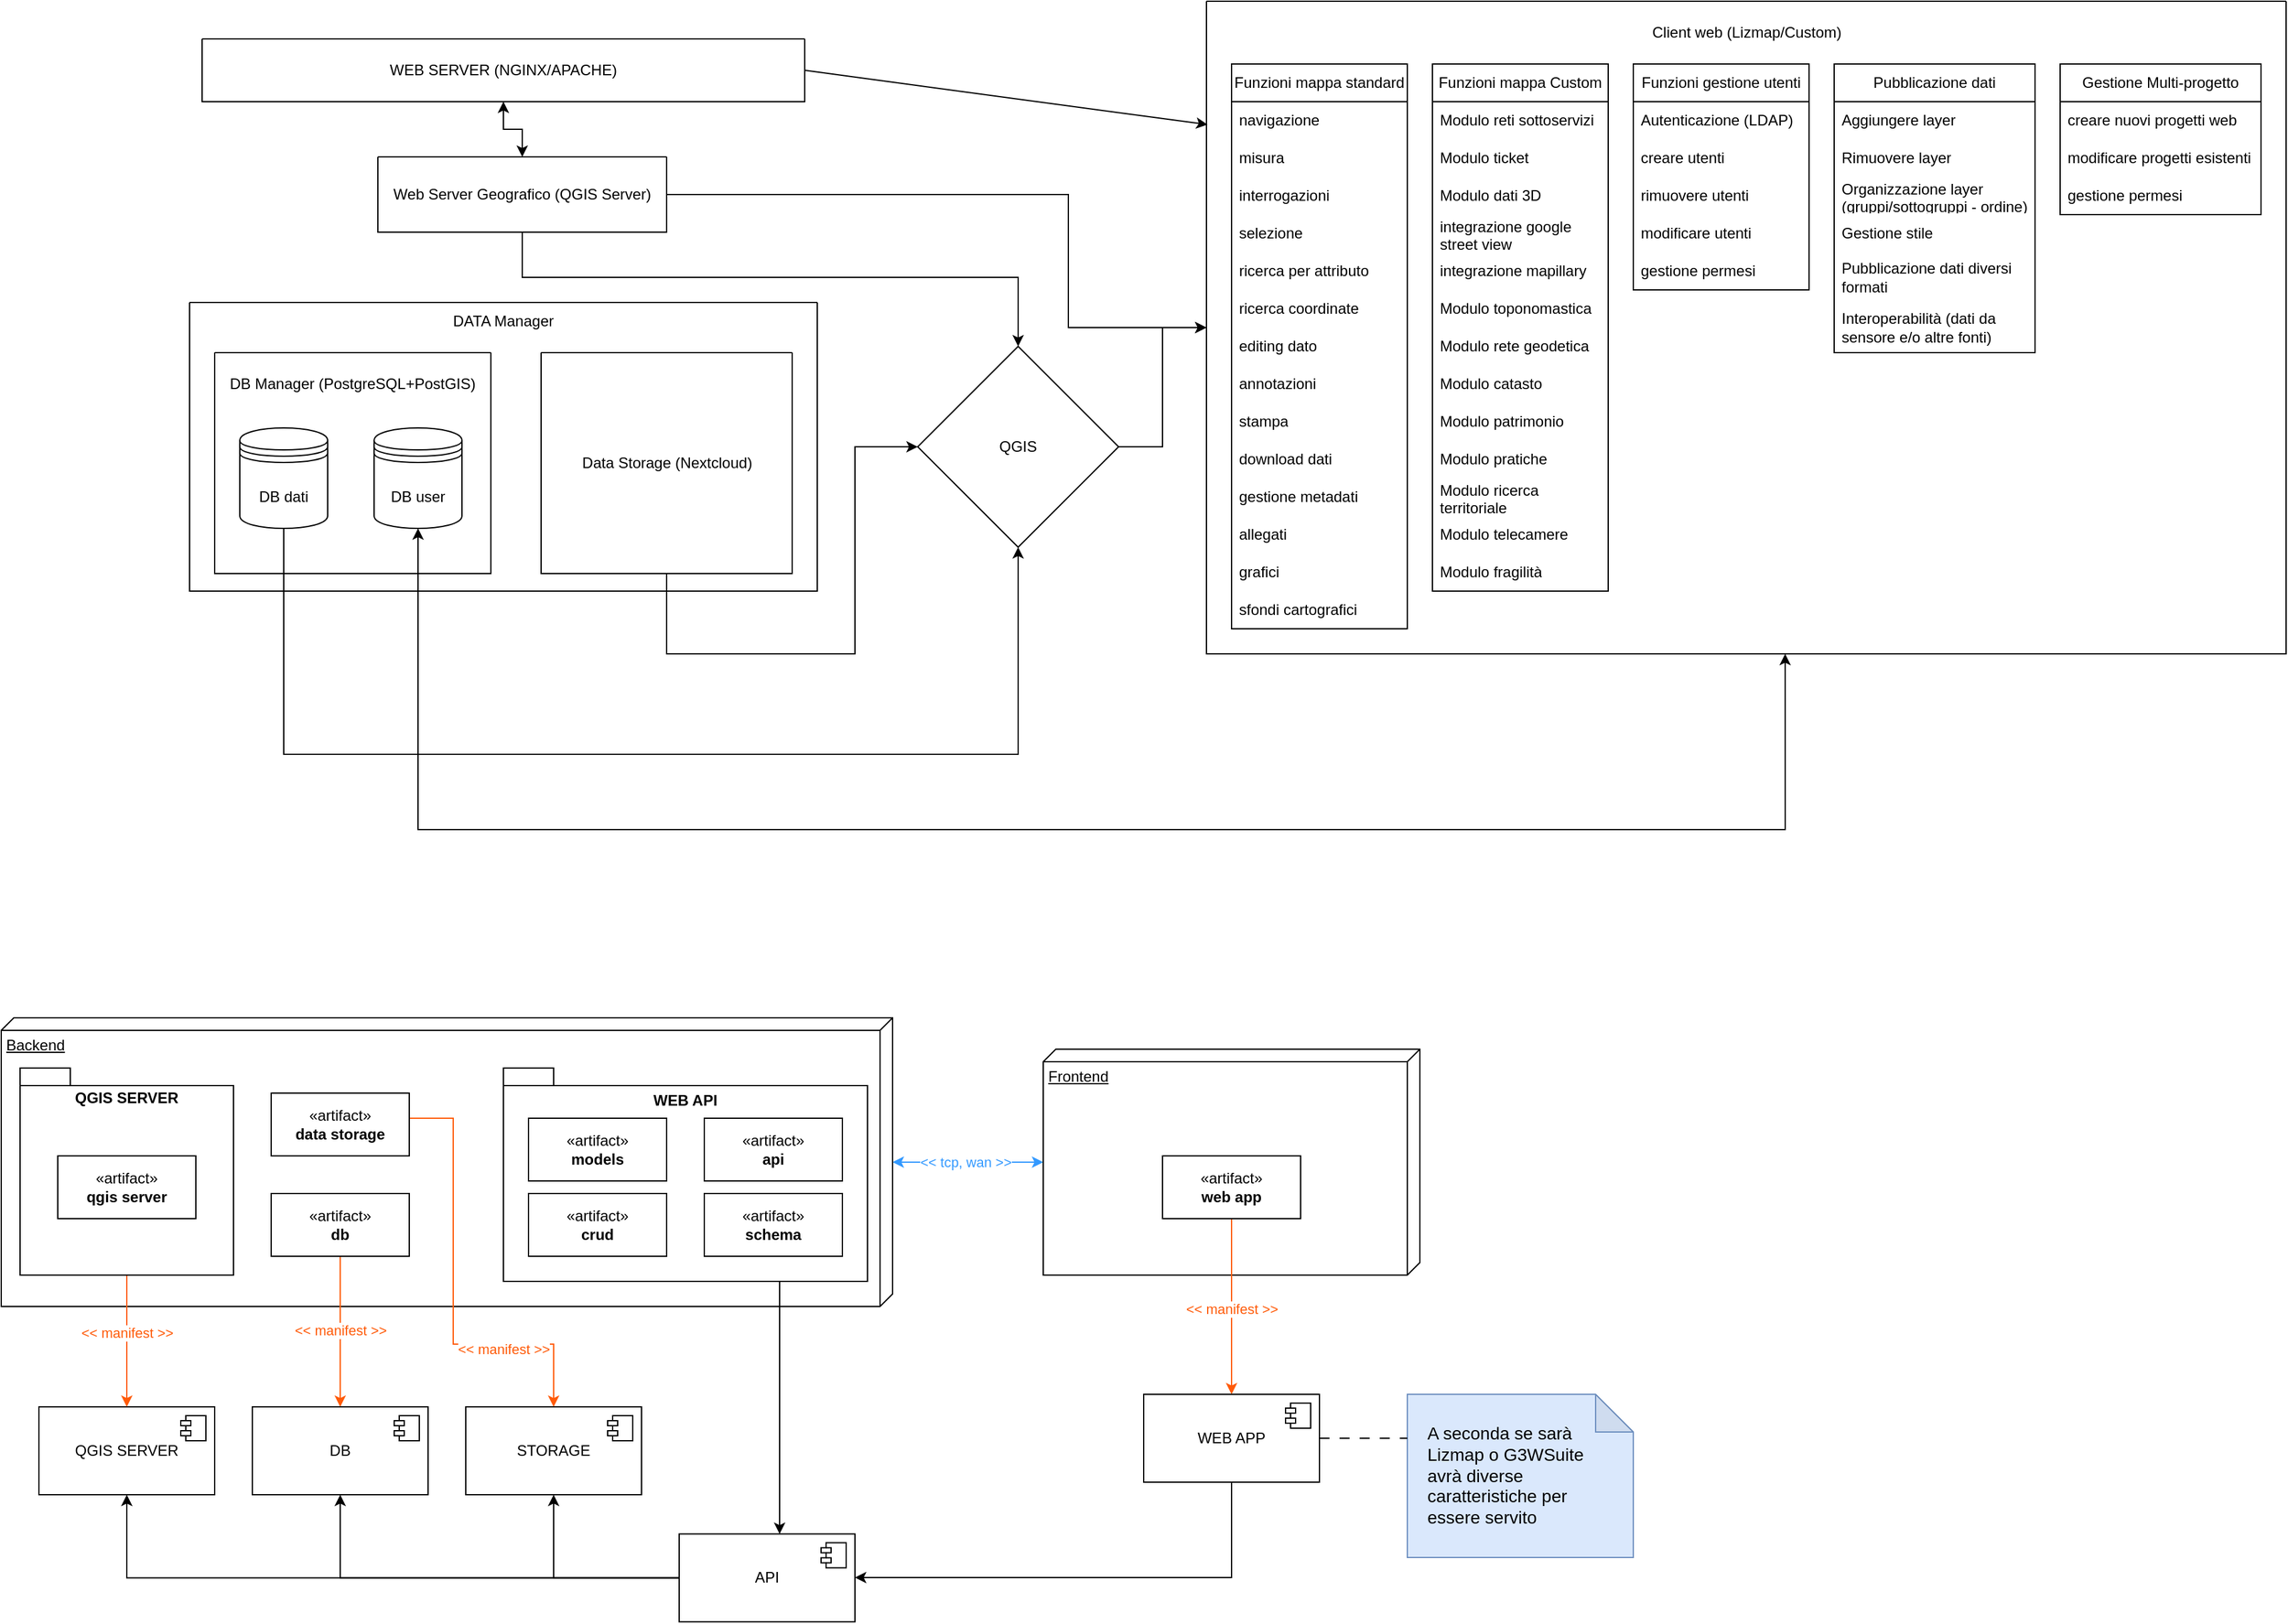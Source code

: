 <mxfile version="24.0.0" type="github">
  <diagram name="Pagina-1" id="i48ExeRKadWt6t5a4j2Q">
    <mxGraphModel dx="3991" dy="1749" grid="1" gridSize="10" guides="1" tooltips="1" connect="1" arrows="1" fold="1" page="1" pageScale="1" pageWidth="827" pageHeight="1569" math="0" shadow="0">
      <root>
        <mxCell id="0" />
        <mxCell id="1" parent="0" />
        <mxCell id="zabEVGcr3_6ABB-obtFV-1" style="edgeStyle=orthogonalEdgeStyle;rounded=0;orthogonalLoop=1;jettySize=auto;html=1;exitX=0.5;exitY=1;exitDx=0;exitDy=0;entryX=0.5;entryY=0;entryDx=0;entryDy=0;startArrow=classic;startFill=1;" parent="1" source="zabEVGcr3_6ABB-obtFV-2" target="zabEVGcr3_6ABB-obtFV-6" edge="1">
          <mxGeometry relative="1" as="geometry" />
        </mxCell>
        <mxCell id="zabEVGcr3_6ABB-obtFV-2" value="" style="swimlane;startSize=0;" parent="1" vertex="1">
          <mxGeometry x="50" y="140" width="480" height="50" as="geometry">
            <mxRectangle x="40" y="40" width="50" height="40" as="alternateBounds" />
          </mxGeometry>
        </mxCell>
        <mxCell id="zabEVGcr3_6ABB-obtFV-3" value="WEB SERVER (NGINX/APACHE)" style="text;html=1;align=center;verticalAlign=middle;whiteSpace=wrap;rounded=0;" parent="zabEVGcr3_6ABB-obtFV-2" vertex="1">
          <mxGeometry x="10" y="10" width="460" height="30" as="geometry" />
        </mxCell>
        <mxCell id="zabEVGcr3_6ABB-obtFV-4" style="edgeStyle=orthogonalEdgeStyle;rounded=0;orthogonalLoop=1;jettySize=auto;html=1;exitX=0.5;exitY=1;exitDx=0;exitDy=0;entryX=0.5;entryY=0;entryDx=0;entryDy=0;" parent="1" source="zabEVGcr3_6ABB-obtFV-6" target="zabEVGcr3_6ABB-obtFV-66" edge="1">
          <mxGeometry relative="1" as="geometry">
            <Array as="points">
              <mxPoint x="305" y="330" />
              <mxPoint x="700" y="330" />
            </Array>
          </mxGeometry>
        </mxCell>
        <mxCell id="zabEVGcr3_6ABB-obtFV-5" style="edgeStyle=orthogonalEdgeStyle;rounded=0;orthogonalLoop=1;jettySize=auto;html=1;exitX=1;exitY=0.5;exitDx=0;exitDy=0;entryX=0;entryY=0.5;entryDx=0;entryDy=0;" parent="1" source="zabEVGcr3_6ABB-obtFV-6" target="zabEVGcr3_6ABB-obtFV-18" edge="1">
          <mxGeometry relative="1" as="geometry">
            <Array as="points">
              <mxPoint x="740" y="264" />
              <mxPoint x="740" y="370" />
            </Array>
          </mxGeometry>
        </mxCell>
        <mxCell id="zabEVGcr3_6ABB-obtFV-6" value="" style="swimlane;startSize=0;" parent="1" vertex="1">
          <mxGeometry x="190" y="234" width="230" height="60" as="geometry">
            <mxRectangle x="190" y="234" width="50" height="40" as="alternateBounds" />
          </mxGeometry>
        </mxCell>
        <mxCell id="zabEVGcr3_6ABB-obtFV-7" value="Web Server Geografico (QGIS Server)" style="text;html=1;align=center;verticalAlign=middle;whiteSpace=wrap;rounded=0;" parent="zabEVGcr3_6ABB-obtFV-6" vertex="1">
          <mxGeometry x="5" y="15" width="220" height="30" as="geometry" />
        </mxCell>
        <mxCell id="zabEVGcr3_6ABB-obtFV-8" value="" style="swimlane;startSize=0;" parent="1" vertex="1">
          <mxGeometry x="40" y="350" width="500" height="230" as="geometry">
            <mxRectangle x="40" y="350" width="50" height="40" as="alternateBounds" />
          </mxGeometry>
        </mxCell>
        <mxCell id="zabEVGcr3_6ABB-obtFV-9" value="" style="swimlane;startSize=0;" parent="zabEVGcr3_6ABB-obtFV-8" vertex="1">
          <mxGeometry x="280" y="40" width="200" height="176" as="geometry">
            <mxRectangle x="280" y="40" width="50" height="40" as="alternateBounds" />
          </mxGeometry>
        </mxCell>
        <mxCell id="zabEVGcr3_6ABB-obtFV-10" value="Data Storage (Nextcloud)" style="text;html=1;align=center;verticalAlign=middle;resizable=0;points=[];autosize=1;strokeColor=none;fillColor=none;" parent="zabEVGcr3_6ABB-obtFV-9" vertex="1">
          <mxGeometry x="20" y="73" width="160" height="30" as="geometry" />
        </mxCell>
        <mxCell id="zabEVGcr3_6ABB-obtFV-11" value="" style="swimlane;startSize=0;" parent="zabEVGcr3_6ABB-obtFV-8" vertex="1">
          <mxGeometry x="20" y="40" width="220" height="176" as="geometry" />
        </mxCell>
        <mxCell id="zabEVGcr3_6ABB-obtFV-12" value="" style="shape=datastore;whiteSpace=wrap;html=1;" parent="zabEVGcr3_6ABB-obtFV-11" vertex="1">
          <mxGeometry x="20" y="60" width="70" height="80" as="geometry" />
        </mxCell>
        <mxCell id="zabEVGcr3_6ABB-obtFV-13" value="DB dati" style="text;html=1;align=center;verticalAlign=middle;whiteSpace=wrap;rounded=0;" parent="zabEVGcr3_6ABB-obtFV-11" vertex="1">
          <mxGeometry x="25" y="100" width="60" height="30" as="geometry" />
        </mxCell>
        <mxCell id="zabEVGcr3_6ABB-obtFV-14" value="" style="shape=datastore;whiteSpace=wrap;html=1;" parent="zabEVGcr3_6ABB-obtFV-11" vertex="1">
          <mxGeometry x="127" y="60" width="70" height="80" as="geometry" />
        </mxCell>
        <mxCell id="zabEVGcr3_6ABB-obtFV-15" value="DB user" style="text;html=1;align=center;verticalAlign=middle;whiteSpace=wrap;rounded=0;" parent="zabEVGcr3_6ABB-obtFV-11" vertex="1">
          <mxGeometry x="132" y="100" width="60" height="30" as="geometry" />
        </mxCell>
        <mxCell id="zabEVGcr3_6ABB-obtFV-16" value="DB Manager (PostgreSQL+PostGIS)" style="text;html=1;align=center;verticalAlign=middle;whiteSpace=wrap;rounded=0;" parent="zabEVGcr3_6ABB-obtFV-11" vertex="1">
          <mxGeometry x="10" y="10" width="200" height="30" as="geometry" />
        </mxCell>
        <mxCell id="zabEVGcr3_6ABB-obtFV-17" value="DATA Manager" style="text;html=1;align=center;verticalAlign=middle;whiteSpace=wrap;rounded=0;" parent="zabEVGcr3_6ABB-obtFV-8" vertex="1">
          <mxGeometry x="185" width="130" height="30" as="geometry" />
        </mxCell>
        <mxCell id="zabEVGcr3_6ABB-obtFV-18" value="" style="swimlane;startSize=0;" parent="1" vertex="1">
          <mxGeometry x="850" y="110" width="860" height="520" as="geometry">
            <mxRectangle x="850" y="40" width="50" height="40" as="alternateBounds" />
          </mxGeometry>
        </mxCell>
        <mxCell id="zabEVGcr3_6ABB-obtFV-19" value="Client web (Lizmap/Custom)" style="text;html=1;align=center;verticalAlign=middle;resizable=0;points=[];autosize=1;strokeColor=none;fillColor=none;" parent="zabEVGcr3_6ABB-obtFV-18" vertex="1">
          <mxGeometry x="345" y="10" width="170" height="30" as="geometry" />
        </mxCell>
        <mxCell id="zabEVGcr3_6ABB-obtFV-20" value="Funzioni mappa standard" style="swimlane;fontStyle=0;childLayout=stackLayout;horizontal=1;startSize=30;horizontalStack=0;resizeParent=1;resizeParentMax=0;resizeLast=0;collapsible=1;marginBottom=0;whiteSpace=wrap;html=1;" parent="zabEVGcr3_6ABB-obtFV-18" vertex="1">
          <mxGeometry x="20" y="50" width="140" height="450" as="geometry" />
        </mxCell>
        <mxCell id="zabEVGcr3_6ABB-obtFV-21" value="navigazione" style="text;strokeColor=none;fillColor=none;align=left;verticalAlign=middle;spacingLeft=4;spacingRight=4;overflow=hidden;points=[[0,0.5],[1,0.5]];portConstraint=eastwest;rotatable=0;whiteSpace=wrap;html=1;" parent="zabEVGcr3_6ABB-obtFV-20" vertex="1">
          <mxGeometry y="30" width="140" height="30" as="geometry" />
        </mxCell>
        <mxCell id="zabEVGcr3_6ABB-obtFV-22" value="misura" style="text;strokeColor=none;fillColor=none;align=left;verticalAlign=middle;spacingLeft=4;spacingRight=4;overflow=hidden;points=[[0,0.5],[1,0.5]];portConstraint=eastwest;rotatable=0;whiteSpace=wrap;html=1;" parent="zabEVGcr3_6ABB-obtFV-20" vertex="1">
          <mxGeometry y="60" width="140" height="30" as="geometry" />
        </mxCell>
        <mxCell id="zabEVGcr3_6ABB-obtFV-23" value="interrogazioni" style="text;strokeColor=none;fillColor=none;align=left;verticalAlign=middle;spacingLeft=4;spacingRight=4;overflow=hidden;points=[[0,0.5],[1,0.5]];portConstraint=eastwest;rotatable=0;whiteSpace=wrap;html=1;" parent="zabEVGcr3_6ABB-obtFV-20" vertex="1">
          <mxGeometry y="90" width="140" height="30" as="geometry" />
        </mxCell>
        <mxCell id="zabEVGcr3_6ABB-obtFV-24" value="selezione" style="text;strokeColor=none;fillColor=none;align=left;verticalAlign=middle;spacingLeft=4;spacingRight=4;overflow=hidden;points=[[0,0.5],[1,0.5]];portConstraint=eastwest;rotatable=0;whiteSpace=wrap;html=1;" parent="zabEVGcr3_6ABB-obtFV-20" vertex="1">
          <mxGeometry y="120" width="140" height="30" as="geometry" />
        </mxCell>
        <mxCell id="zabEVGcr3_6ABB-obtFV-25" value="ricerca per attributo" style="text;strokeColor=none;fillColor=none;align=left;verticalAlign=middle;spacingLeft=4;spacingRight=4;overflow=hidden;points=[[0,0.5],[1,0.5]];portConstraint=eastwest;rotatable=0;whiteSpace=wrap;html=1;" parent="zabEVGcr3_6ABB-obtFV-20" vertex="1">
          <mxGeometry y="150" width="140" height="30" as="geometry" />
        </mxCell>
        <mxCell id="zabEVGcr3_6ABB-obtFV-26" value="ricerca coordinate" style="text;strokeColor=none;fillColor=none;align=left;verticalAlign=middle;spacingLeft=4;spacingRight=4;overflow=hidden;points=[[0,0.5],[1,0.5]];portConstraint=eastwest;rotatable=0;whiteSpace=wrap;html=1;" parent="zabEVGcr3_6ABB-obtFV-20" vertex="1">
          <mxGeometry y="180" width="140" height="30" as="geometry" />
        </mxCell>
        <mxCell id="zabEVGcr3_6ABB-obtFV-27" value="editing dato" style="text;strokeColor=none;fillColor=none;align=left;verticalAlign=middle;spacingLeft=4;spacingRight=4;overflow=hidden;points=[[0,0.5],[1,0.5]];portConstraint=eastwest;rotatable=0;whiteSpace=wrap;html=1;" parent="zabEVGcr3_6ABB-obtFV-20" vertex="1">
          <mxGeometry y="210" width="140" height="30" as="geometry" />
        </mxCell>
        <mxCell id="zabEVGcr3_6ABB-obtFV-28" value="annotazioni" style="text;strokeColor=none;fillColor=none;align=left;verticalAlign=middle;spacingLeft=4;spacingRight=4;overflow=hidden;points=[[0,0.5],[1,0.5]];portConstraint=eastwest;rotatable=0;whiteSpace=wrap;html=1;" parent="zabEVGcr3_6ABB-obtFV-20" vertex="1">
          <mxGeometry y="240" width="140" height="30" as="geometry" />
        </mxCell>
        <mxCell id="zabEVGcr3_6ABB-obtFV-29" value="stampa" style="text;strokeColor=none;fillColor=none;align=left;verticalAlign=middle;spacingLeft=4;spacingRight=4;overflow=hidden;points=[[0,0.5],[1,0.5]];portConstraint=eastwest;rotatable=0;whiteSpace=wrap;html=1;" parent="zabEVGcr3_6ABB-obtFV-20" vertex="1">
          <mxGeometry y="270" width="140" height="30" as="geometry" />
        </mxCell>
        <mxCell id="zabEVGcr3_6ABB-obtFV-30" value="download dati" style="text;strokeColor=none;fillColor=none;align=left;verticalAlign=middle;spacingLeft=4;spacingRight=4;overflow=hidden;points=[[0,0.5],[1,0.5]];portConstraint=eastwest;rotatable=0;whiteSpace=wrap;html=1;" parent="zabEVGcr3_6ABB-obtFV-20" vertex="1">
          <mxGeometry y="300" width="140" height="30" as="geometry" />
        </mxCell>
        <mxCell id="zabEVGcr3_6ABB-obtFV-31" value="gestione metadati" style="text;strokeColor=none;fillColor=none;align=left;verticalAlign=middle;spacingLeft=4;spacingRight=4;overflow=hidden;points=[[0,0.5],[1,0.5]];portConstraint=eastwest;rotatable=0;whiteSpace=wrap;html=1;" parent="zabEVGcr3_6ABB-obtFV-20" vertex="1">
          <mxGeometry y="330" width="140" height="30" as="geometry" />
        </mxCell>
        <mxCell id="zabEVGcr3_6ABB-obtFV-32" value="allegati" style="text;strokeColor=none;fillColor=none;align=left;verticalAlign=middle;spacingLeft=4;spacingRight=4;overflow=hidden;points=[[0,0.5],[1,0.5]];portConstraint=eastwest;rotatable=0;whiteSpace=wrap;html=1;" parent="zabEVGcr3_6ABB-obtFV-20" vertex="1">
          <mxGeometry y="360" width="140" height="30" as="geometry" />
        </mxCell>
        <mxCell id="zabEVGcr3_6ABB-obtFV-33" value="grafici" style="text;strokeColor=none;fillColor=none;align=left;verticalAlign=middle;spacingLeft=4;spacingRight=4;overflow=hidden;points=[[0,0.5],[1,0.5]];portConstraint=eastwest;rotatable=0;whiteSpace=wrap;html=1;" parent="zabEVGcr3_6ABB-obtFV-20" vertex="1">
          <mxGeometry y="390" width="140" height="30" as="geometry" />
        </mxCell>
        <mxCell id="zabEVGcr3_6ABB-obtFV-34" value="sfondi cartografici" style="text;strokeColor=none;fillColor=none;align=left;verticalAlign=middle;spacingLeft=4;spacingRight=4;overflow=hidden;points=[[0,0.5],[1,0.5]];portConstraint=eastwest;rotatable=0;whiteSpace=wrap;html=1;" parent="zabEVGcr3_6ABB-obtFV-20" vertex="1">
          <mxGeometry y="420" width="140" height="30" as="geometry" />
        </mxCell>
        <mxCell id="zabEVGcr3_6ABB-obtFV-35" value="Funzioni gestione utenti" style="swimlane;fontStyle=0;childLayout=stackLayout;horizontal=1;startSize=30;horizontalStack=0;resizeParent=1;resizeParentMax=0;resizeLast=0;collapsible=1;marginBottom=0;whiteSpace=wrap;html=1;" parent="zabEVGcr3_6ABB-obtFV-18" vertex="1">
          <mxGeometry x="340" y="50" width="140" height="180" as="geometry" />
        </mxCell>
        <mxCell id="zabEVGcr3_6ABB-obtFV-36" value="Autenticazione (LDAP)" style="text;strokeColor=none;fillColor=none;align=left;verticalAlign=middle;spacingLeft=4;spacingRight=4;overflow=hidden;points=[[0,0.5],[1,0.5]];portConstraint=eastwest;rotatable=0;whiteSpace=wrap;html=1;" parent="zabEVGcr3_6ABB-obtFV-35" vertex="1">
          <mxGeometry y="30" width="140" height="30" as="geometry" />
        </mxCell>
        <mxCell id="zabEVGcr3_6ABB-obtFV-37" value="creare utenti" style="text;strokeColor=none;fillColor=none;align=left;verticalAlign=middle;spacingLeft=4;spacingRight=4;overflow=hidden;points=[[0,0.5],[1,0.5]];portConstraint=eastwest;rotatable=0;whiteSpace=wrap;html=1;" parent="zabEVGcr3_6ABB-obtFV-35" vertex="1">
          <mxGeometry y="60" width="140" height="30" as="geometry" />
        </mxCell>
        <mxCell id="zabEVGcr3_6ABB-obtFV-38" value="rimuovere utenti" style="text;strokeColor=none;fillColor=none;align=left;verticalAlign=middle;spacingLeft=4;spacingRight=4;overflow=hidden;points=[[0,0.5],[1,0.5]];portConstraint=eastwest;rotatable=0;whiteSpace=wrap;html=1;" parent="zabEVGcr3_6ABB-obtFV-35" vertex="1">
          <mxGeometry y="90" width="140" height="30" as="geometry" />
        </mxCell>
        <mxCell id="zabEVGcr3_6ABB-obtFV-39" value="modificare utenti" style="text;strokeColor=none;fillColor=none;align=left;verticalAlign=middle;spacingLeft=4;spacingRight=4;overflow=hidden;points=[[0,0.5],[1,0.5]];portConstraint=eastwest;rotatable=0;whiteSpace=wrap;html=1;" parent="zabEVGcr3_6ABB-obtFV-35" vertex="1">
          <mxGeometry y="120" width="140" height="30" as="geometry" />
        </mxCell>
        <mxCell id="zabEVGcr3_6ABB-obtFV-40" value="gestione permesi" style="text;strokeColor=none;fillColor=none;align=left;verticalAlign=middle;spacingLeft=4;spacingRight=4;overflow=hidden;points=[[0,0.5],[1,0.5]];portConstraint=eastwest;rotatable=0;whiteSpace=wrap;html=1;" parent="zabEVGcr3_6ABB-obtFV-35" vertex="1">
          <mxGeometry y="150" width="140" height="30" as="geometry" />
        </mxCell>
        <mxCell id="zabEVGcr3_6ABB-obtFV-41" value="Gestione Multi-progetto" style="swimlane;fontStyle=0;childLayout=stackLayout;horizontal=1;startSize=30;horizontalStack=0;resizeParent=1;resizeParentMax=0;resizeLast=0;collapsible=1;marginBottom=0;whiteSpace=wrap;html=1;" parent="zabEVGcr3_6ABB-obtFV-18" vertex="1">
          <mxGeometry x="680" y="50" width="160" height="120" as="geometry" />
        </mxCell>
        <mxCell id="zabEVGcr3_6ABB-obtFV-42" value="creare nuovi progetti web" style="text;strokeColor=none;fillColor=none;align=left;verticalAlign=middle;spacingLeft=4;spacingRight=4;overflow=hidden;points=[[0,0.5],[1,0.5]];portConstraint=eastwest;rotatable=0;whiteSpace=wrap;html=1;" parent="zabEVGcr3_6ABB-obtFV-41" vertex="1">
          <mxGeometry y="30" width="160" height="30" as="geometry" />
        </mxCell>
        <mxCell id="zabEVGcr3_6ABB-obtFV-43" value="modificare progetti esistenti" style="text;strokeColor=none;fillColor=none;align=left;verticalAlign=middle;spacingLeft=4;spacingRight=4;overflow=hidden;points=[[0,0.5],[1,0.5]];portConstraint=eastwest;rotatable=0;whiteSpace=wrap;html=1;" parent="zabEVGcr3_6ABB-obtFV-41" vertex="1">
          <mxGeometry y="60" width="160" height="30" as="geometry" />
        </mxCell>
        <mxCell id="zabEVGcr3_6ABB-obtFV-44" value="gestione permesi" style="text;strokeColor=none;fillColor=none;align=left;verticalAlign=middle;spacingLeft=4;spacingRight=4;overflow=hidden;points=[[0,0.5],[1,0.5]];portConstraint=eastwest;rotatable=0;whiteSpace=wrap;html=1;" parent="zabEVGcr3_6ABB-obtFV-41" vertex="1">
          <mxGeometry y="90" width="160" height="30" as="geometry" />
        </mxCell>
        <mxCell id="zabEVGcr3_6ABB-obtFV-45" value="Pubblicazione dati" style="swimlane;fontStyle=0;childLayout=stackLayout;horizontal=1;startSize=30;horizontalStack=0;resizeParent=1;resizeParentMax=0;resizeLast=0;collapsible=1;marginBottom=0;whiteSpace=wrap;html=1;" parent="zabEVGcr3_6ABB-obtFV-18" vertex="1">
          <mxGeometry x="500" y="50" width="160" height="230" as="geometry" />
        </mxCell>
        <mxCell id="zabEVGcr3_6ABB-obtFV-46" value="Aggiungere layer" style="text;strokeColor=none;fillColor=none;align=left;verticalAlign=middle;spacingLeft=4;spacingRight=4;overflow=hidden;points=[[0,0.5],[1,0.5]];portConstraint=eastwest;rotatable=0;whiteSpace=wrap;html=1;" parent="zabEVGcr3_6ABB-obtFV-45" vertex="1">
          <mxGeometry y="30" width="160" height="30" as="geometry" />
        </mxCell>
        <mxCell id="zabEVGcr3_6ABB-obtFV-47" value="Rimuovere layer" style="text;strokeColor=none;fillColor=none;align=left;verticalAlign=middle;spacingLeft=4;spacingRight=4;overflow=hidden;points=[[0,0.5],[1,0.5]];portConstraint=eastwest;rotatable=0;whiteSpace=wrap;html=1;" parent="zabEVGcr3_6ABB-obtFV-45" vertex="1">
          <mxGeometry y="60" width="160" height="30" as="geometry" />
        </mxCell>
        <mxCell id="zabEVGcr3_6ABB-obtFV-48" value="Organizzazione layer (gruppi/sottogruppi - ordine)" style="text;strokeColor=none;fillColor=none;align=left;verticalAlign=middle;spacingLeft=4;spacingRight=4;overflow=hidden;points=[[0,0.5],[1,0.5]];portConstraint=eastwest;rotatable=0;whiteSpace=wrap;html=1;" parent="zabEVGcr3_6ABB-obtFV-45" vertex="1">
          <mxGeometry y="90" width="160" height="30" as="geometry" />
        </mxCell>
        <mxCell id="zabEVGcr3_6ABB-obtFV-49" value="Gestione stile" style="text;strokeColor=none;fillColor=none;align=left;verticalAlign=middle;spacingLeft=4;spacingRight=4;overflow=hidden;points=[[0,0.5],[1,0.5]];portConstraint=eastwest;rotatable=0;whiteSpace=wrap;html=1;" parent="zabEVGcr3_6ABB-obtFV-45" vertex="1">
          <mxGeometry y="120" width="160" height="30" as="geometry" />
        </mxCell>
        <mxCell id="zabEVGcr3_6ABB-obtFV-50" value="Pubblicazione dati diversi formati" style="text;strokeColor=none;fillColor=none;align=left;verticalAlign=middle;spacingLeft=4;spacingRight=4;overflow=hidden;points=[[0,0.5],[1,0.5]];portConstraint=eastwest;rotatable=0;whiteSpace=wrap;html=1;" parent="zabEVGcr3_6ABB-obtFV-45" vertex="1">
          <mxGeometry y="150" width="160" height="40" as="geometry" />
        </mxCell>
        <mxCell id="zabEVGcr3_6ABB-obtFV-51" value="Interoperabilità (dati da sensore e/o altre fonti)" style="text;strokeColor=none;fillColor=none;align=left;verticalAlign=middle;spacingLeft=4;spacingRight=4;overflow=hidden;points=[[0,0.5],[1,0.5]];portConstraint=eastwest;rotatable=0;whiteSpace=wrap;html=1;" parent="zabEVGcr3_6ABB-obtFV-45" vertex="1">
          <mxGeometry y="190" width="160" height="40" as="geometry" />
        </mxCell>
        <mxCell id="zabEVGcr3_6ABB-obtFV-52" value="Funzioni mappa Custom" style="swimlane;fontStyle=0;childLayout=stackLayout;horizontal=1;startSize=30;horizontalStack=0;resizeParent=1;resizeParentMax=0;resizeLast=0;collapsible=1;marginBottom=0;whiteSpace=wrap;html=1;" parent="zabEVGcr3_6ABB-obtFV-18" vertex="1">
          <mxGeometry x="180" y="50" width="140" height="420" as="geometry" />
        </mxCell>
        <mxCell id="zabEVGcr3_6ABB-obtFV-53" value="Modulo reti sottoservizi" style="text;strokeColor=none;fillColor=none;align=left;verticalAlign=middle;spacingLeft=4;spacingRight=4;overflow=hidden;points=[[0,0.5],[1,0.5]];portConstraint=eastwest;rotatable=0;whiteSpace=wrap;html=1;" parent="zabEVGcr3_6ABB-obtFV-52" vertex="1">
          <mxGeometry y="30" width="140" height="30" as="geometry" />
        </mxCell>
        <mxCell id="zabEVGcr3_6ABB-obtFV-54" value="Modulo ticket" style="text;strokeColor=none;fillColor=none;align=left;verticalAlign=middle;spacingLeft=4;spacingRight=4;overflow=hidden;points=[[0,0.5],[1,0.5]];portConstraint=eastwest;rotatable=0;whiteSpace=wrap;html=1;" parent="zabEVGcr3_6ABB-obtFV-52" vertex="1">
          <mxGeometry y="60" width="140" height="30" as="geometry" />
        </mxCell>
        <mxCell id="zabEVGcr3_6ABB-obtFV-55" value="Modulo dati 3D" style="text;strokeColor=none;fillColor=none;align=left;verticalAlign=middle;spacingLeft=4;spacingRight=4;overflow=hidden;points=[[0,0.5],[1,0.5]];portConstraint=eastwest;rotatable=0;whiteSpace=wrap;html=1;" parent="zabEVGcr3_6ABB-obtFV-52" vertex="1">
          <mxGeometry y="90" width="140" height="30" as="geometry" />
        </mxCell>
        <mxCell id="zabEVGcr3_6ABB-obtFV-56" value="integrazione google street view" style="text;strokeColor=none;fillColor=none;align=left;verticalAlign=middle;spacingLeft=4;spacingRight=4;overflow=hidden;points=[[0,0.5],[1,0.5]];portConstraint=eastwest;rotatable=0;whiteSpace=wrap;html=1;" parent="zabEVGcr3_6ABB-obtFV-52" vertex="1">
          <mxGeometry y="120" width="140" height="30" as="geometry" />
        </mxCell>
        <mxCell id="zabEVGcr3_6ABB-obtFV-57" value="integrazione mapillary" style="text;strokeColor=none;fillColor=none;align=left;verticalAlign=middle;spacingLeft=4;spacingRight=4;overflow=hidden;points=[[0,0.5],[1,0.5]];portConstraint=eastwest;rotatable=0;whiteSpace=wrap;html=1;" parent="zabEVGcr3_6ABB-obtFV-52" vertex="1">
          <mxGeometry y="150" width="140" height="30" as="geometry" />
        </mxCell>
        <mxCell id="zabEVGcr3_6ABB-obtFV-58" value="Modulo toponomastica" style="text;strokeColor=none;fillColor=none;align=left;verticalAlign=middle;spacingLeft=4;spacingRight=4;overflow=hidden;points=[[0,0.5],[1,0.5]];portConstraint=eastwest;rotatable=0;whiteSpace=wrap;html=1;" parent="zabEVGcr3_6ABB-obtFV-52" vertex="1">
          <mxGeometry y="180" width="140" height="30" as="geometry" />
        </mxCell>
        <mxCell id="zabEVGcr3_6ABB-obtFV-59" value="Modulo rete geodetica" style="text;strokeColor=none;fillColor=none;align=left;verticalAlign=middle;spacingLeft=4;spacingRight=4;overflow=hidden;points=[[0,0.5],[1,0.5]];portConstraint=eastwest;rotatable=0;whiteSpace=wrap;html=1;" parent="zabEVGcr3_6ABB-obtFV-52" vertex="1">
          <mxGeometry y="210" width="140" height="30" as="geometry" />
        </mxCell>
        <mxCell id="zabEVGcr3_6ABB-obtFV-60" value="Modulo catasto" style="text;strokeColor=none;fillColor=none;align=left;verticalAlign=middle;spacingLeft=4;spacingRight=4;overflow=hidden;points=[[0,0.5],[1,0.5]];portConstraint=eastwest;rotatable=0;whiteSpace=wrap;html=1;" parent="zabEVGcr3_6ABB-obtFV-52" vertex="1">
          <mxGeometry y="240" width="140" height="30" as="geometry" />
        </mxCell>
        <mxCell id="zabEVGcr3_6ABB-obtFV-61" value="Modulo patrimonio" style="text;strokeColor=none;fillColor=none;align=left;verticalAlign=middle;spacingLeft=4;spacingRight=4;overflow=hidden;points=[[0,0.5],[1,0.5]];portConstraint=eastwest;rotatable=0;whiteSpace=wrap;html=1;" parent="zabEVGcr3_6ABB-obtFV-52" vertex="1">
          <mxGeometry y="270" width="140" height="30" as="geometry" />
        </mxCell>
        <mxCell id="zabEVGcr3_6ABB-obtFV-62" value="Modulo pratiche" style="text;strokeColor=none;fillColor=none;align=left;verticalAlign=middle;spacingLeft=4;spacingRight=4;overflow=hidden;points=[[0,0.5],[1,0.5]];portConstraint=eastwest;rotatable=0;whiteSpace=wrap;html=1;" parent="zabEVGcr3_6ABB-obtFV-52" vertex="1">
          <mxGeometry y="300" width="140" height="30" as="geometry" />
        </mxCell>
        <mxCell id="zabEVGcr3_6ABB-obtFV-63" value="Modulo ricerca territoriale" style="text;strokeColor=none;fillColor=none;align=left;verticalAlign=middle;spacingLeft=4;spacingRight=4;overflow=hidden;points=[[0,0.5],[1,0.5]];portConstraint=eastwest;rotatable=0;whiteSpace=wrap;html=1;" parent="zabEVGcr3_6ABB-obtFV-52" vertex="1">
          <mxGeometry y="330" width="140" height="30" as="geometry" />
        </mxCell>
        <mxCell id="zabEVGcr3_6ABB-obtFV-64" value="Modulo telecamere" style="text;strokeColor=none;fillColor=none;align=left;verticalAlign=middle;spacingLeft=4;spacingRight=4;overflow=hidden;points=[[0,0.5],[1,0.5]];portConstraint=eastwest;rotatable=0;whiteSpace=wrap;html=1;" parent="zabEVGcr3_6ABB-obtFV-52" vertex="1">
          <mxGeometry y="360" width="140" height="30" as="geometry" />
        </mxCell>
        <mxCell id="zabEVGcr3_6ABB-obtFV-65" value="Modulo fragilità" style="text;strokeColor=none;fillColor=none;align=left;verticalAlign=middle;spacingLeft=4;spacingRight=4;overflow=hidden;points=[[0,0.5],[1,0.5]];portConstraint=eastwest;rotatable=0;whiteSpace=wrap;html=1;" parent="zabEVGcr3_6ABB-obtFV-52" vertex="1">
          <mxGeometry y="390" width="140" height="30" as="geometry" />
        </mxCell>
        <mxCell id="if31-SL1wKn6ehC9I6Gt-1" style="edgeStyle=orthogonalEdgeStyle;rounded=0;orthogonalLoop=1;jettySize=auto;html=1;exitX=1;exitY=0.5;exitDx=0;exitDy=0;" parent="1" source="zabEVGcr3_6ABB-obtFV-66" target="zabEVGcr3_6ABB-obtFV-18" edge="1">
          <mxGeometry relative="1" as="geometry" />
        </mxCell>
        <mxCell id="zabEVGcr3_6ABB-obtFV-66" value="QGIS" style="rhombus;whiteSpace=wrap;html=1;" parent="1" vertex="1">
          <mxGeometry x="620" y="385" width="160" height="160" as="geometry" />
        </mxCell>
        <mxCell id="zabEVGcr3_6ABB-obtFV-67" style="edgeStyle=orthogonalEdgeStyle;rounded=0;orthogonalLoop=1;jettySize=auto;html=1;exitX=0.5;exitY=1;exitDx=0;exitDy=0;entryX=0.5;entryY=1;entryDx=0;entryDy=0;" parent="1" source="zabEVGcr3_6ABB-obtFV-12" target="zabEVGcr3_6ABB-obtFV-66" edge="1">
          <mxGeometry relative="1" as="geometry">
            <mxPoint x="680" y="740" as="targetPoint" />
            <Array as="points">
              <mxPoint x="115" y="710" />
              <mxPoint x="700" y="710" />
            </Array>
          </mxGeometry>
        </mxCell>
        <mxCell id="zabEVGcr3_6ABB-obtFV-68" style="edgeStyle=orthogonalEdgeStyle;rounded=0;orthogonalLoop=1;jettySize=auto;html=1;exitX=0.5;exitY=1;exitDx=0;exitDy=0;" parent="1" source="zabEVGcr3_6ABB-obtFV-9" target="zabEVGcr3_6ABB-obtFV-66" edge="1">
          <mxGeometry relative="1" as="geometry">
            <Array as="points">
              <mxPoint x="420" y="630" />
              <mxPoint x="570" y="630" />
              <mxPoint x="570" y="465" />
            </Array>
          </mxGeometry>
        </mxCell>
        <mxCell id="zabEVGcr3_6ABB-obtFV-69" style="edgeStyle=orthogonalEdgeStyle;rounded=0;orthogonalLoop=1;jettySize=auto;html=1;exitX=0.5;exitY=1;exitDx=0;exitDy=0;startArrow=classic;startFill=1;entryX=0.536;entryY=1;entryDx=0;entryDy=0;entryPerimeter=0;" parent="1" source="zabEVGcr3_6ABB-obtFV-14" target="zabEVGcr3_6ABB-obtFV-18" edge="1">
          <mxGeometry relative="1" as="geometry">
            <mxPoint x="1220" y="700" as="targetPoint" />
            <Array as="points">
              <mxPoint x="222" y="770" />
              <mxPoint x="1311" y="770" />
            </Array>
          </mxGeometry>
        </mxCell>
        <mxCell id="zabEVGcr3_6ABB-obtFV-70" style="edgeStyle=none;rounded=0;orthogonalLoop=1;jettySize=auto;html=1;exitX=1;exitY=0.5;exitDx=0;exitDy=0;entryX=0.001;entryY=0.189;entryDx=0;entryDy=0;entryPerimeter=0;startArrow=none;startFill=0;" parent="1" source="zabEVGcr3_6ABB-obtFV-2" target="zabEVGcr3_6ABB-obtFV-18" edge="1">
          <mxGeometry relative="1" as="geometry" />
        </mxCell>
        <mxCell id="odBKwpEzfr-yj7jFZeTD-25" style="edgeStyle=orthogonalEdgeStyle;rounded=0;orthogonalLoop=1;jettySize=auto;html=1;startArrow=classic;startFill=1;strokeColor=#3399FF;" edge="1" parent="1" source="odBKwpEzfr-yj7jFZeTD-1" target="odBKwpEzfr-yj7jFZeTD-2">
          <mxGeometry relative="1" as="geometry" />
        </mxCell>
        <mxCell id="odBKwpEzfr-yj7jFZeTD-26" value="&amp;lt;&amp;lt; tcp, wan &amp;gt;&amp;gt;" style="edgeLabel;html=1;align=center;verticalAlign=middle;resizable=0;points=[];fontColor=#3399FF;" vertex="1" connectable="0" parent="odBKwpEzfr-yj7jFZeTD-25">
          <mxGeometry x="-0.17" y="-1" relative="1" as="geometry">
            <mxPoint x="8" y="-1" as="offset" />
          </mxGeometry>
        </mxCell>
        <mxCell id="odBKwpEzfr-yj7jFZeTD-1" value="Backend" style="verticalAlign=top;align=left;spacingTop=8;spacingLeft=2;spacingRight=12;shape=cube;size=10;direction=south;fontStyle=4;html=1;whiteSpace=wrap;" vertex="1" parent="1">
          <mxGeometry x="-110" y="920" width="710" height="230" as="geometry" />
        </mxCell>
        <mxCell id="odBKwpEzfr-yj7jFZeTD-2" value="Frontend" style="verticalAlign=top;align=left;spacingTop=8;spacingLeft=2;spacingRight=12;shape=cube;size=10;direction=south;fontStyle=4;html=1;whiteSpace=wrap;" vertex="1" parent="1">
          <mxGeometry x="720" y="945" width="300" height="180" as="geometry" />
        </mxCell>
        <mxCell id="odBKwpEzfr-yj7jFZeTD-16" style="edgeStyle=orthogonalEdgeStyle;rounded=0;orthogonalLoop=1;jettySize=auto;html=1;strokeColor=#FF5A08;" edge="1" parent="1" source="odBKwpEzfr-yj7jFZeTD-4" target="odBKwpEzfr-yj7jFZeTD-12">
          <mxGeometry relative="1" as="geometry" />
        </mxCell>
        <mxCell id="odBKwpEzfr-yj7jFZeTD-18" value="&amp;lt;&amp;lt; manifest &amp;gt;&amp;gt;" style="edgeLabel;html=1;align=center;verticalAlign=middle;resizable=0;points=[];fontColor=#FF5A08;" vertex="1" connectable="0" parent="odBKwpEzfr-yj7jFZeTD-16">
          <mxGeometry x="-0.023" relative="1" as="geometry">
            <mxPoint as="offset" />
          </mxGeometry>
        </mxCell>
        <mxCell id="odBKwpEzfr-yj7jFZeTD-4" value="&lt;div&gt;«artifact»&lt;b&gt;&lt;br&gt;&lt;/b&gt;&lt;/div&gt;&lt;div&gt;&lt;b&gt;db&lt;/b&gt;&lt;/div&gt;" style="html=1;whiteSpace=wrap;" vertex="1" parent="1">
          <mxGeometry x="105" y="1060" width="110" height="50" as="geometry" />
        </mxCell>
        <mxCell id="odBKwpEzfr-yj7jFZeTD-17" style="edgeStyle=orthogonalEdgeStyle;rounded=0;orthogonalLoop=1;jettySize=auto;html=1;strokeColor=#FF5A08;" edge="1" parent="1" source="odBKwpEzfr-yj7jFZeTD-6">
          <mxGeometry relative="1" as="geometry">
            <mxPoint x="330" y="1230" as="targetPoint" />
            <Array as="points">
              <mxPoint x="250" y="1000" />
              <mxPoint x="250" y="1180" />
              <mxPoint x="330" y="1180" />
            </Array>
          </mxGeometry>
        </mxCell>
        <mxCell id="odBKwpEzfr-yj7jFZeTD-19" value="&amp;lt;&amp;lt; manifest &amp;gt;&amp;gt;" style="edgeLabel;html=1;align=center;verticalAlign=middle;resizable=0;points=[];fontColor=#FF5A08;" vertex="1" connectable="0" parent="odBKwpEzfr-yj7jFZeTD-17">
          <mxGeometry x="-0.134" y="1" relative="1" as="geometry">
            <mxPoint x="39" y="69" as="offset" />
          </mxGeometry>
        </mxCell>
        <mxCell id="odBKwpEzfr-yj7jFZeTD-6" value="&lt;div&gt;«artifact»&lt;b&gt;&lt;br&gt;&lt;/b&gt;&lt;/div&gt;&lt;div&gt;&lt;b&gt;data storage&lt;br&gt;&lt;/b&gt;&lt;/div&gt;" style="html=1;whiteSpace=wrap;" vertex="1" parent="1">
          <mxGeometry x="105" y="980" width="110" height="50" as="geometry" />
        </mxCell>
        <mxCell id="odBKwpEzfr-yj7jFZeTD-8" value="QGIS SERVER" style="html=1;dropTarget=0;whiteSpace=wrap;" vertex="1" parent="1">
          <mxGeometry x="-80" y="1230" width="140" height="70" as="geometry" />
        </mxCell>
        <mxCell id="odBKwpEzfr-yj7jFZeTD-9" value="" style="shape=module;jettyWidth=8;jettyHeight=4;" vertex="1" parent="odBKwpEzfr-yj7jFZeTD-8">
          <mxGeometry x="1" width="20" height="20" relative="1" as="geometry">
            <mxPoint x="-27" y="7" as="offset" />
          </mxGeometry>
        </mxCell>
        <mxCell id="odBKwpEzfr-yj7jFZeTD-12" value="DB" style="html=1;dropTarget=0;whiteSpace=wrap;" vertex="1" parent="1">
          <mxGeometry x="90" y="1230" width="140" height="70" as="geometry" />
        </mxCell>
        <mxCell id="odBKwpEzfr-yj7jFZeTD-13" value="" style="shape=module;jettyWidth=8;jettyHeight=4;" vertex="1" parent="odBKwpEzfr-yj7jFZeTD-12">
          <mxGeometry x="1" width="20" height="20" relative="1" as="geometry">
            <mxPoint x="-27" y="7" as="offset" />
          </mxGeometry>
        </mxCell>
        <mxCell id="odBKwpEzfr-yj7jFZeTD-23" style="edgeStyle=orthogonalEdgeStyle;rounded=0;orthogonalLoop=1;jettySize=auto;html=1;strokeColor=#FF5A08;" edge="1" parent="1" source="odBKwpEzfr-yj7jFZeTD-20" target="odBKwpEzfr-yj7jFZeTD-21">
          <mxGeometry relative="1" as="geometry" />
        </mxCell>
        <mxCell id="odBKwpEzfr-yj7jFZeTD-24" value="&amp;lt;&amp;lt; manifest &amp;gt;&amp;gt;" style="edgeLabel;html=1;align=center;verticalAlign=middle;resizable=0;points=[];fontColor=#FF5A08;" vertex="1" connectable="0" parent="odBKwpEzfr-yj7jFZeTD-23">
          <mxGeometry x="0.026" relative="1" as="geometry">
            <mxPoint as="offset" />
          </mxGeometry>
        </mxCell>
        <mxCell id="odBKwpEzfr-yj7jFZeTD-20" value="&lt;div&gt;«artifact»&lt;b&gt;&lt;br&gt;&lt;/b&gt;&lt;/div&gt;&lt;div&gt;&lt;b&gt;web app&lt;br&gt;&lt;/b&gt;&lt;/div&gt;" style="html=1;whiteSpace=wrap;" vertex="1" parent="1">
          <mxGeometry x="815" y="1030" width="110" height="50" as="geometry" />
        </mxCell>
        <mxCell id="odBKwpEzfr-yj7jFZeTD-45" style="edgeStyle=orthogonalEdgeStyle;rounded=0;orthogonalLoop=1;jettySize=auto;html=1;" edge="1" parent="1" source="odBKwpEzfr-yj7jFZeTD-21" target="odBKwpEzfr-yj7jFZeTD-40">
          <mxGeometry relative="1" as="geometry">
            <Array as="points">
              <mxPoint x="870" y="1366" />
            </Array>
          </mxGeometry>
        </mxCell>
        <mxCell id="odBKwpEzfr-yj7jFZeTD-21" value="WEB APP" style="html=1;dropTarget=0;whiteSpace=wrap;" vertex="1" parent="1">
          <mxGeometry x="800" y="1220" width="140" height="70" as="geometry" />
        </mxCell>
        <mxCell id="odBKwpEzfr-yj7jFZeTD-22" value="" style="shape=module;jettyWidth=8;jettyHeight=4;" vertex="1" parent="odBKwpEzfr-yj7jFZeTD-21">
          <mxGeometry x="1" width="20" height="20" relative="1" as="geometry">
            <mxPoint x="-27" y="7" as="offset" />
          </mxGeometry>
        </mxCell>
        <mxCell id="odBKwpEzfr-yj7jFZeTD-27" value="" style="shape=note;whiteSpace=wrap;html=1;backgroundOutline=1;darkOpacity=0.05;fillColor=#dae8fc;strokeColor=#6c8ebf;" vertex="1" parent="1">
          <mxGeometry x="1010" y="1220" width="180" height="130" as="geometry" />
        </mxCell>
        <mxCell id="odBKwpEzfr-yj7jFZeTD-30" style="edgeStyle=orthogonalEdgeStyle;rounded=0;orthogonalLoop=1;jettySize=auto;html=1;entryX=0;entryY=0.269;entryDx=0;entryDy=0;entryPerimeter=0;dashed=1;dashPattern=8 8;endArrow=none;endFill=0;" edge="1" parent="1" source="odBKwpEzfr-yj7jFZeTD-21" target="odBKwpEzfr-yj7jFZeTD-27">
          <mxGeometry relative="1" as="geometry" />
        </mxCell>
        <mxCell id="odBKwpEzfr-yj7jFZeTD-31" value="&lt;p style=&quot;font-size: 14px;&quot;&gt;A seconda se sarà Lizmap o G3WSuite avrà diverse caratteristiche per essere servito&lt;br&gt;&lt;/p&gt;" style="text;html=1;spacing=5;spacingTop=-20;whiteSpace=wrap;overflow=hidden;rounded=0;" vertex="1" parent="1">
          <mxGeometry x="1021.25" y="1238.75" width="157.5" height="92.5" as="geometry" />
        </mxCell>
        <mxCell id="odBKwpEzfr-yj7jFZeTD-37" value="STORAGE" style="html=1;dropTarget=0;whiteSpace=wrap;" vertex="1" parent="1">
          <mxGeometry x="260" y="1230" width="140" height="70" as="geometry" />
        </mxCell>
        <mxCell id="odBKwpEzfr-yj7jFZeTD-38" value="" style="shape=module;jettyWidth=8;jettyHeight=4;" vertex="1" parent="odBKwpEzfr-yj7jFZeTD-37">
          <mxGeometry x="1" width="20" height="20" relative="1" as="geometry">
            <mxPoint x="-27" y="7" as="offset" />
          </mxGeometry>
        </mxCell>
        <mxCell id="odBKwpEzfr-yj7jFZeTD-46" style="edgeStyle=orthogonalEdgeStyle;rounded=0;orthogonalLoop=1;jettySize=auto;html=1;" edge="1" parent="1" source="odBKwpEzfr-yj7jFZeTD-40" target="odBKwpEzfr-yj7jFZeTD-12">
          <mxGeometry relative="1" as="geometry" />
        </mxCell>
        <mxCell id="odBKwpEzfr-yj7jFZeTD-47" style="edgeStyle=orthogonalEdgeStyle;rounded=0;orthogonalLoop=1;jettySize=auto;html=1;" edge="1" parent="1" source="odBKwpEzfr-yj7jFZeTD-40" target="odBKwpEzfr-yj7jFZeTD-8">
          <mxGeometry relative="1" as="geometry" />
        </mxCell>
        <mxCell id="odBKwpEzfr-yj7jFZeTD-49" style="edgeStyle=orthogonalEdgeStyle;rounded=0;orthogonalLoop=1;jettySize=auto;html=1;" edge="1" parent="1" source="odBKwpEzfr-yj7jFZeTD-40" target="odBKwpEzfr-yj7jFZeTD-37">
          <mxGeometry relative="1" as="geometry" />
        </mxCell>
        <mxCell id="odBKwpEzfr-yj7jFZeTD-40" value="API" style="html=1;dropTarget=0;whiteSpace=wrap;" vertex="1" parent="1">
          <mxGeometry x="430" y="1331.25" width="140" height="70" as="geometry" />
        </mxCell>
        <mxCell id="odBKwpEzfr-yj7jFZeTD-41" value="" style="shape=module;jettyWidth=8;jettyHeight=4;" vertex="1" parent="odBKwpEzfr-yj7jFZeTD-40">
          <mxGeometry x="1" width="20" height="20" relative="1" as="geometry">
            <mxPoint x="-27" y="7" as="offset" />
          </mxGeometry>
        </mxCell>
        <mxCell id="odBKwpEzfr-yj7jFZeTD-54" style="edgeStyle=orthogonalEdgeStyle;rounded=0;orthogonalLoop=1;jettySize=auto;html=1;" edge="1" parent="1" source="odBKwpEzfr-yj7jFZeTD-50" target="odBKwpEzfr-yj7jFZeTD-40">
          <mxGeometry relative="1" as="geometry">
            <Array as="points">
              <mxPoint x="510" y="1300" />
              <mxPoint x="510" y="1300" />
            </Array>
          </mxGeometry>
        </mxCell>
        <mxCell id="odBKwpEzfr-yj7jFZeTD-50" value="&lt;div&gt;WEB API&lt;/div&gt;&lt;div&gt;&lt;br&gt;&lt;/div&gt;&lt;div&gt;&lt;br&gt;&lt;/div&gt;&lt;div&gt;&lt;br&gt;&lt;/div&gt;&lt;div&gt;&lt;br&gt;&lt;/div&gt;&lt;div&gt;&lt;br&gt;&lt;/div&gt;&lt;div&gt;&lt;br&gt;&lt;/div&gt;&lt;div&gt;&lt;br&gt;&lt;/div&gt;&lt;div&gt;&lt;br&gt;&lt;/div&gt;&lt;div&gt;&lt;br&gt;&lt;/div&gt;" style="shape=folder;fontStyle=1;spacingTop=10;tabWidth=40;tabHeight=14;tabPosition=left;html=1;whiteSpace=wrap;" vertex="1" parent="1">
          <mxGeometry x="290" y="960" width="290" height="170" as="geometry" />
        </mxCell>
        <mxCell id="odBKwpEzfr-yj7jFZeTD-39" value="&lt;div&gt;«artifact»&lt;b&gt;&lt;br&gt;&lt;/b&gt;&lt;/div&gt;&lt;div&gt;&lt;b&gt;models&lt;br&gt;&lt;/b&gt;&lt;/div&gt;" style="html=1;whiteSpace=wrap;" vertex="1" parent="1">
          <mxGeometry x="310" y="1000" width="110" height="50" as="geometry" />
        </mxCell>
        <mxCell id="odBKwpEzfr-yj7jFZeTD-51" value="&lt;div&gt;«artifact»&lt;b&gt;&lt;br&gt;&lt;/b&gt;&lt;/div&gt;&lt;b&gt;crud&lt;/b&gt;" style="html=1;whiteSpace=wrap;" vertex="1" parent="1">
          <mxGeometry x="310" y="1060" width="110" height="50" as="geometry" />
        </mxCell>
        <mxCell id="odBKwpEzfr-yj7jFZeTD-52" value="&lt;div&gt;«artifact»&lt;b&gt;&lt;br&gt;&lt;/b&gt;&lt;/div&gt;&lt;div&gt;&lt;b&gt;api&lt;br&gt;&lt;/b&gt;&lt;/div&gt;" style="html=1;whiteSpace=wrap;" vertex="1" parent="1">
          <mxGeometry x="450" y="1000" width="110" height="50" as="geometry" />
        </mxCell>
        <mxCell id="odBKwpEzfr-yj7jFZeTD-53" value="&lt;div&gt;«artifact»&lt;b&gt;&lt;br&gt;&lt;/b&gt;&lt;/div&gt;&lt;div&gt;&lt;b&gt;schema&lt;br&gt;&lt;/b&gt;&lt;/div&gt;" style="html=1;whiteSpace=wrap;" vertex="1" parent="1">
          <mxGeometry x="450" y="1060" width="110" height="50" as="geometry" />
        </mxCell>
        <mxCell id="odBKwpEzfr-yj7jFZeTD-56" style="edgeStyle=orthogonalEdgeStyle;rounded=0;orthogonalLoop=1;jettySize=auto;html=1;strokeColor=#FF5A08;" edge="1" parent="1" source="odBKwpEzfr-yj7jFZeTD-55" target="odBKwpEzfr-yj7jFZeTD-8">
          <mxGeometry relative="1" as="geometry" />
        </mxCell>
        <mxCell id="odBKwpEzfr-yj7jFZeTD-57" value="&amp;lt;&amp;lt; manifest &amp;gt;&amp;gt;" style="edgeLabel;html=1;align=center;verticalAlign=middle;resizable=0;points=[];fontColor=#FF5A08;" vertex="1" connectable="0" parent="odBKwpEzfr-yj7jFZeTD-56">
          <mxGeometry x="-0.019" y="1" relative="1" as="geometry">
            <mxPoint x="-1" y="-6" as="offset" />
          </mxGeometry>
        </mxCell>
        <mxCell id="odBKwpEzfr-yj7jFZeTD-55" value="&lt;div&gt;&lt;br&gt;&lt;/div&gt;&lt;div&gt;QGIS SERVER&lt;/div&gt;&lt;div&gt;&lt;br&gt;&lt;/div&gt;&lt;div&gt;&lt;br&gt;&lt;/div&gt;&lt;div&gt;&lt;br&gt;&lt;/div&gt;&lt;div&gt;&lt;br&gt;&lt;/div&gt;&lt;div&gt;&lt;br&gt;&lt;/div&gt;&lt;div&gt;&lt;br&gt;&lt;/div&gt;&lt;div&gt;&lt;br&gt;&lt;/div&gt;&lt;div&gt;&lt;br&gt;&lt;/div&gt;&lt;div&gt;&lt;br&gt;&lt;/div&gt;&lt;div&gt;&lt;br&gt;&lt;/div&gt;" style="shape=folder;fontStyle=1;spacingTop=10;tabWidth=40;tabHeight=14;tabPosition=left;html=1;whiteSpace=wrap;" vertex="1" parent="1">
          <mxGeometry x="-95" y="960" width="170" height="165" as="geometry" />
        </mxCell>
        <mxCell id="odBKwpEzfr-yj7jFZeTD-3" value="&lt;div&gt;«artifact»&lt;b&gt;&lt;br&gt;&lt;/b&gt;&lt;/div&gt;&lt;div&gt;&lt;b&gt;qgis server&lt;/b&gt;&lt;/div&gt;" style="html=1;whiteSpace=wrap;" vertex="1" parent="1">
          <mxGeometry x="-65" y="1030" width="110" height="50" as="geometry" />
        </mxCell>
      </root>
    </mxGraphModel>
  </diagram>
</mxfile>
